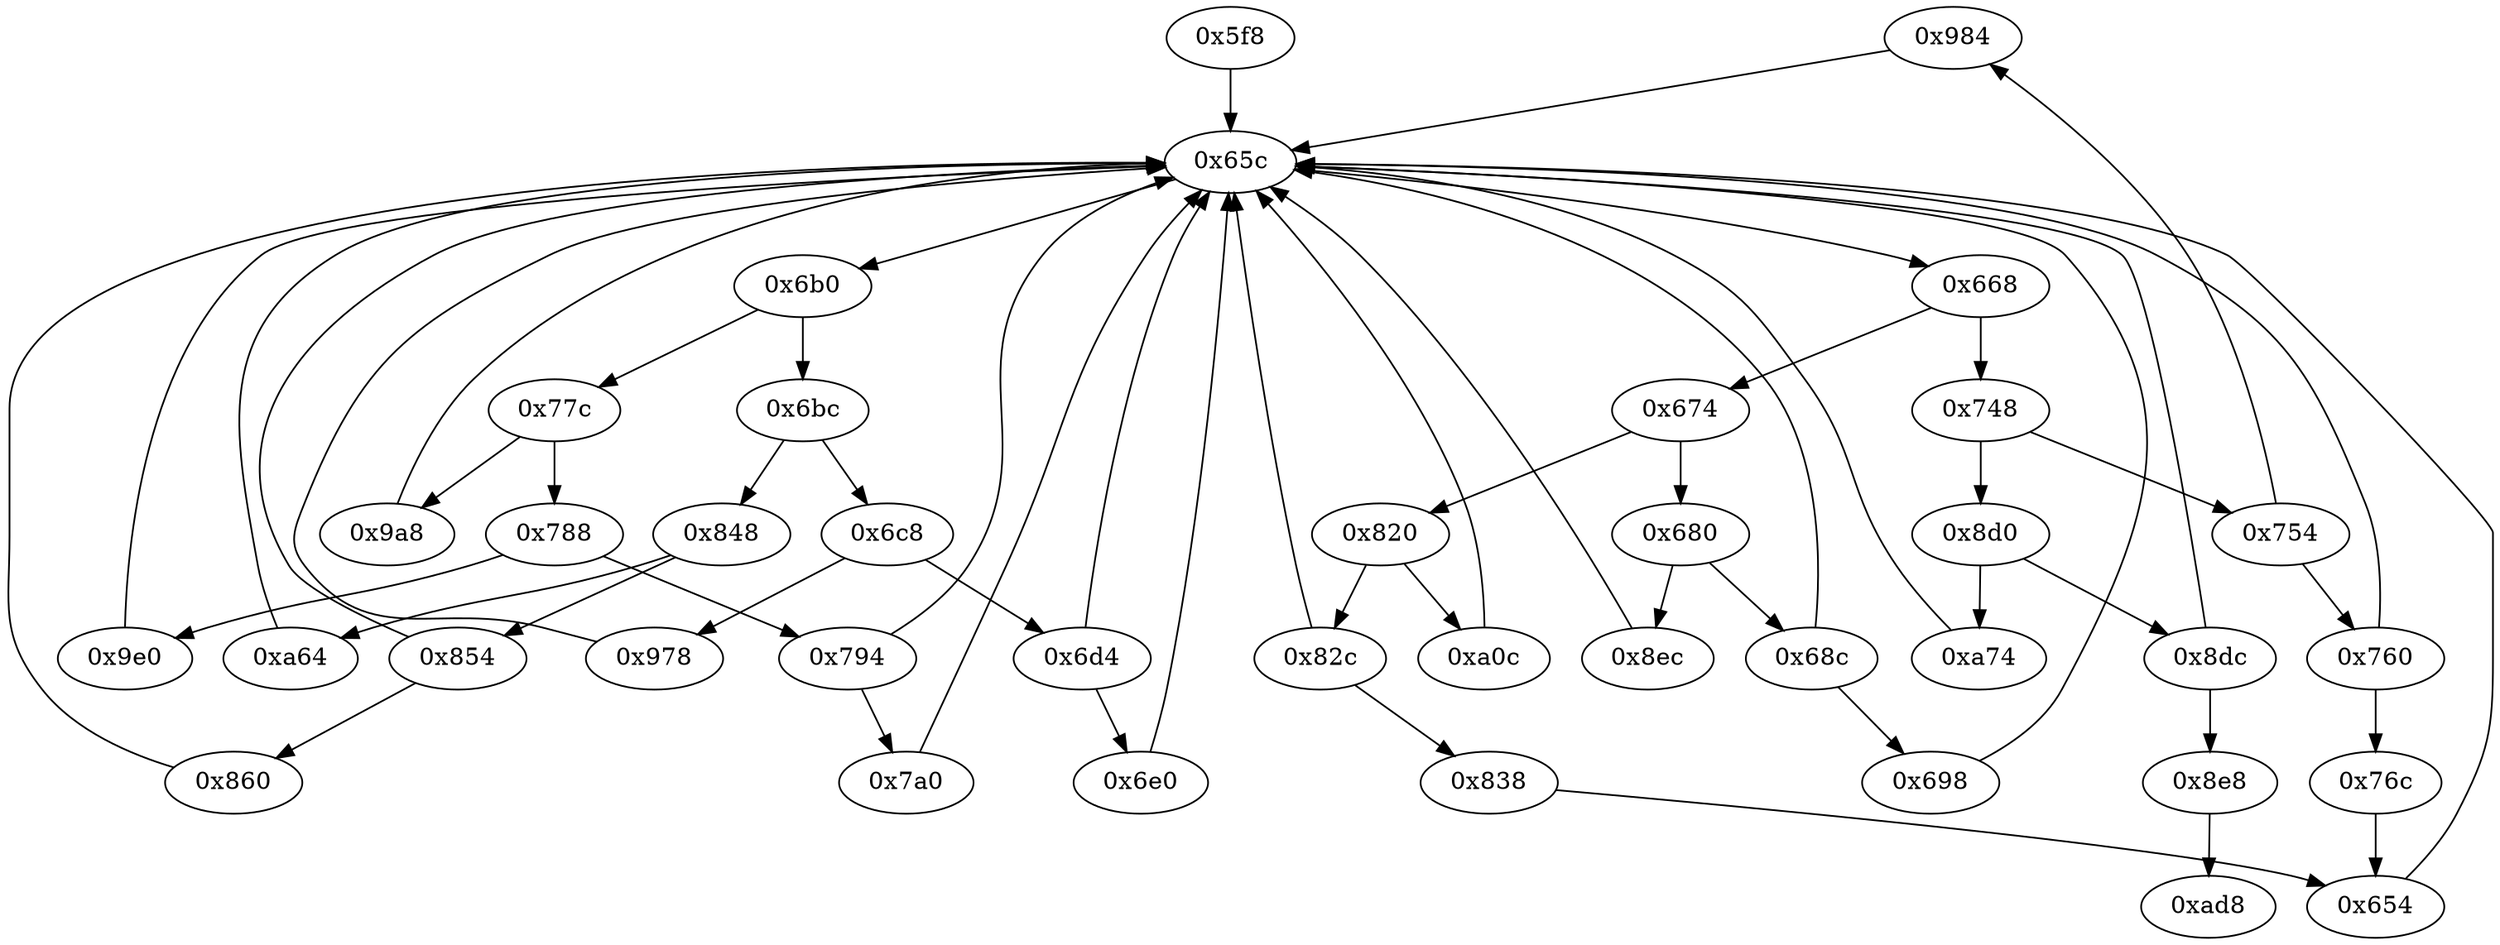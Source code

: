 strict digraph "" {
	"0x984"	 [opcode="[u'ldr', u'ldr', u'mov', u'sub', u'str', u'ldr', u'ldr', u'str', u'b']"];
	"0x65c"	 [opcode="[u'ldr', u'cmp', u'b']"];
	"0x984" -> "0x65c";
	"0x788"	 [opcode="[u'ldr', u'cmp', u'b']"];
	"0x9e0"	 [opcode="[u'ldrb', u'ldr', u'ldr', u'ldr', u'ldr', u'ldr', u'ldr', u'ldr', u'ldr', u'mov', u'b']"];
	"0x788" -> "0x9e0";
	"0x794"	 [opcode="[u'ldr', u'cmp', u'b']"];
	"0x788" -> "0x794";
	"0x680"	 [opcode="[u'ldr', u'cmp', u'b']"];
	"0x8ec"	 [opcode="[u'ldrb', u'ldr', u'ldr', u'mov', u'sub', u'add', u'add', u'str', u'ldr', u'add', u'str', u'ldr', u'ldr', u'ldr', u'add', u'sub', \
u'sub', u'mul', u'ldr', u'eor', u'and', u'mov', u'mov', u'ldr', u'ldr', u'cmp', u'mov', u'teq', u'ldr', u'mov', u'cmp', u'mov', \
u'cmp', u'mov', u'b']"];
	"0x680" -> "0x8ec";
	"0x68c"	 [opcode="[u'ldr', u'cmp', u'b']"];
	"0x680" -> "0x68c";
	"0xa64"	 [opcode="[u'ldr', u'ldr', u'mov', u'b']"];
	"0xa64" -> "0x65c";
	"0x8ec" -> "0x65c";
	"0x6d4"	 [opcode="[u'ldr', u'cmp', u'b']"];
	"0x6e0"	 [opcode="[u'ldr', u'str', u'ldr', u'str', u'ldr', u'ldr', u'ldr', u'rsb', u'mvn', u'mul', u'eor', u'and', u'ldr', u'mov', u'mov', u'cmp', \
u'mov', u'cmp', u'mov', u'mov', u'cmp', u'mov', u'mov', u'teq', u'mov', u'b']"];
	"0x6d4" -> "0x6e0";
	"0x6d4" -> "0x65c";
	"0x7a0"	 [opcode="[u'ldr', u'ldr', u'ldrb', u'strb', u'ldrb', u'cmp', u'mov', u'strb', u'ldr', u'ldr', u'ldr', u'ldr', u'mov', u'sub', u'sub', u'add', \
u'mul', u'eor', u'and', u'mov', u'ldr', u'mov', u'cmp', u'mov', u'teq', u'mov', u'mov', u'cmp', u'mov', u'cmp', u'mov', u'b']"];
	"0x7a0" -> "0x65c";
	"0x82c"	 [opcode="[u'ldr', u'cmp', u'b']"];
	"0x838"	 [opcode="[u'ldrb', u'ldr', u'ldr', u'b']"];
	"0x82c" -> "0x838";
	"0x82c" -> "0x65c";
	"0x860"	 [opcode="[u'ldr', u'ldr', u'ldr', u'cmp', u'mov', u'mov', u'strb', u'ldr', u'ldr', u'sub', u'mul', u'mov', u'mvn', u'ldr', u'ldr', u'orr', \
u'cmn', u'mov', u'cmp', u'mov', u'mov', u'mov', u'cmn', u'mov', u'mov', u'teq', u'mov', u'b']"];
	"0x860" -> "0x65c";
	"0x6e0" -> "0x65c";
	"0x8d0"	 [opcode="[u'ldr', u'cmp', u'b']"];
	"0xa74"	 [opcode="[u'ldr', u'str', u'str', u'ldr', u'ldr', u'rsb', u'mvn', u'mul', u'mov', u'mvn', u'ldr', u'orr', u'cmn', u'mov', u'ldr', u'cmp', \
u'mov', u'mov', u'mov', u'cmn', u'mov', u'mov', u'teq', u'mov', u'b']"];
	"0x8d0" -> "0xa74";
	"0x8dc"	 [opcode="[u'ldr', u'cmp', u'b']"];
	"0x8d0" -> "0x8dc";
	"0x848"	 [opcode="[u'ldr', u'cmp', u'b']"];
	"0x848" -> "0xa64";
	"0x854"	 [opcode="[u'ldr', u'cmp', u'b']"];
	"0x848" -> "0x854";
	"0x820"	 [opcode="[u'ldr', u'cmp', u'b']"];
	"0x820" -> "0x82c";
	"0xa0c"	 [opcode="[u'ldr', u'mov', u'ldr', u'sub', u'mul', u'mov', u'eor', u'and', u'ldr', u'mov', u'ldr', u'cmp', u'mov', u'teq', u'ldr', u'mov', \
u'cmp', u'mov', u'mov', u'cmp', u'mov', u'b']"];
	"0x820" -> "0xa0c";
	"0x6c8"	 [opcode="[u'ldr', u'cmp', u'b']"];
	"0x6c8" -> "0x6d4";
	"0x978"	 [opcode="[u'ldr', u'mov', u'b']"];
	"0x6c8" -> "0x978";
	"0x654"	 [opcode="[u'cmp', u'mov']"];
	"0x654" -> "0x65c";
	"0x76c"	 [opcode="[u'ldrb', u'ldr', u'ldr', u'b']"];
	"0x76c" -> "0x654";
	"0x754"	 [opcode="[u'ldr', u'cmp', u'b']"];
	"0x754" -> "0x984";
	"0x760"	 [opcode="[u'ldr', u'cmp', u'b']"];
	"0x754" -> "0x760";
	"0x6bc"	 [opcode="[u'ldr', u'cmp', u'b']"];
	"0x6bc" -> "0x848";
	"0x6bc" -> "0x6c8";
	"0x698"	 [opcode="[u'ldr', u'str', u'ldr', u'ldr', u'str', u'b']"];
	"0x698" -> "0x65c";
	"0xa74" -> "0x65c";
	"0x9e0" -> "0x65c";
	"0x8e8"	 [opcode="[u'b']"];
	"0x8dc" -> "0x8e8";
	"0x8dc" -> "0x65c";
	"0x794" -> "0x7a0";
	"0x794" -> "0x65c";
	"0x68c" -> "0x698";
	"0x68c" -> "0x65c";
	"0xad8"	 [opcode="[u'ldr', u'ldr', u'add', u'bl', u'mov', u'sub', u'pop']"];
	"0x8e8" -> "0xad8";
	"0xa0c" -> "0x65c";
	"0x760" -> "0x76c";
	"0x760" -> "0x65c";
	"0x9a8"	 [opcode="[u'ldr', u'ldr', u'ldrb', u'ldr', u'ldr', u'sub', u'add', u'add', u'str', u'ldr', u'ldr', u'rsb', u'rsb', u'b']"];
	"0x9a8" -> "0x65c";
	"0x978" -> "0x65c";
	"0x838" -> "0x654";
	"0x674"	 [opcode="[u'ldr', u'cmp', u'b']"];
	"0x674" -> "0x680";
	"0x674" -> "0x820";
	"0x77c"	 [opcode="[u'ldr', u'cmp', u'b']"];
	"0x77c" -> "0x788";
	"0x77c" -> "0x9a8";
	"0x668"	 [opcode="[u'ldr', u'cmp', u'b']"];
	"0x668" -> "0x674";
	"0x748"	 [opcode="[u'ldr', u'cmp', u'b']"];
	"0x668" -> "0x748";
	"0x6b0"	 [opcode="[u'ldr', u'cmp', u'b']"];
	"0x6b0" -> "0x6bc";
	"0x6b0" -> "0x77c";
	"0x854" -> "0x860";
	"0x854" -> "0x65c";
	"0x748" -> "0x8d0";
	"0x748" -> "0x754";
	"0x65c" -> "0x668";
	"0x65c" -> "0x6b0";
	"0x5f8"	 [opcode="[u'push', u'add', u'sub', u'ldr', u'mvn', u'str', u'mov', u'str', u'ldr', u'ldr', u'ldr', u'ldr', u'ldr', u'str', u'ldr', u'ldr', \
u'str', u'ldr', u'ldr', u'str', u'str', u'str', u'b']"];
	"0x5f8" -> "0x65c";
}
